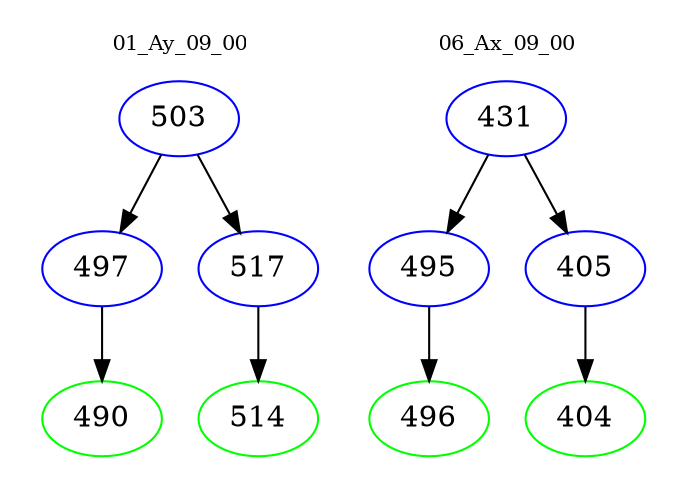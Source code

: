 digraph{
subgraph cluster_0 {
color = white
label = "01_Ay_09_00";
fontsize=10;
T0_503 [label="503", color="blue"]
T0_503 -> T0_497 [color="black"]
T0_497 [label="497", color="blue"]
T0_497 -> T0_490 [color="black"]
T0_490 [label="490", color="green"]
T0_503 -> T0_517 [color="black"]
T0_517 [label="517", color="blue"]
T0_517 -> T0_514 [color="black"]
T0_514 [label="514", color="green"]
}
subgraph cluster_1 {
color = white
label = "06_Ax_09_00";
fontsize=10;
T1_431 [label="431", color="blue"]
T1_431 -> T1_495 [color="black"]
T1_495 [label="495", color="blue"]
T1_495 -> T1_496 [color="black"]
T1_496 [label="496", color="green"]
T1_431 -> T1_405 [color="black"]
T1_405 [label="405", color="blue"]
T1_405 -> T1_404 [color="black"]
T1_404 [label="404", color="green"]
}
}
